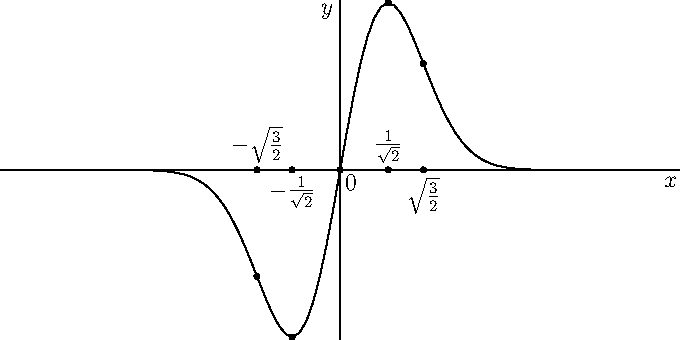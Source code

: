 size(12cm,6cm,IgnoreAspect);
import graph; 
xaxis("$x$");
yaxis("$y$");
real f(real x) {return x*exp(-x^2);}
draw(graph(f,-5,5));
dot("$-\sqrt{\frac{3}{2}}$",(-1.225,0),N);
dot("$\sqrt{\frac{3}{2}}$",(1.225,0),S);
dot("$-\frac{1}{\sqrt{2}}$",(-0.707,0),S);
dot("$\frac{1}{\sqrt{2}}$",(0.707,0),N);
dot((-0.707,-0.429));
dot((0.707,0.429));
dot((1.225,0.273));
dot((-1.225,-0.273));
dot("$0$",(0,0),SE);
